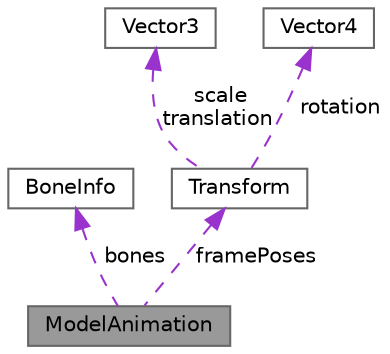 digraph "ModelAnimation"
{
 // INTERACTIVE_SVG=YES
 // LATEX_PDF_SIZE
  bgcolor="transparent";
  edge [fontname=Helvetica,fontsize=10,labelfontname=Helvetica,labelfontsize=10];
  node [fontname=Helvetica,fontsize=10,shape=box,height=0.2,width=0.4];
  Node1 [label="ModelAnimation",height=0.2,width=0.4,color="gray40", fillcolor="grey60", style="filled", fontcolor="black",tooltip=" "];
  Node2 -> Node1 [dir="back",color="darkorchid3",style="dashed",label=" bones" ];
  Node2 [label="BoneInfo",height=0.2,width=0.4,color="gray40", fillcolor="white", style="filled",URL="$struct_bone_info.html",tooltip=" "];
  Node3 -> Node1 [dir="back",color="darkorchid3",style="dashed",label=" framePoses" ];
  Node3 [label="Transform",height=0.2,width=0.4,color="gray40", fillcolor="white", style="filled",URL="$struct_transform.html",tooltip=" "];
  Node4 -> Node3 [dir="back",color="darkorchid3",style="dashed",label=" scale\ntranslation" ];
  Node4 [label="Vector3",height=0.2,width=0.4,color="gray40", fillcolor="white", style="filled",URL="$struct_vector3.html",tooltip=" "];
  Node5 -> Node3 [dir="back",color="darkorchid3",style="dashed",label=" rotation" ];
  Node5 [label="Vector4",height=0.2,width=0.4,color="gray40", fillcolor="white", style="filled",URL="$struct_vector4.html",tooltip=" "];
}
